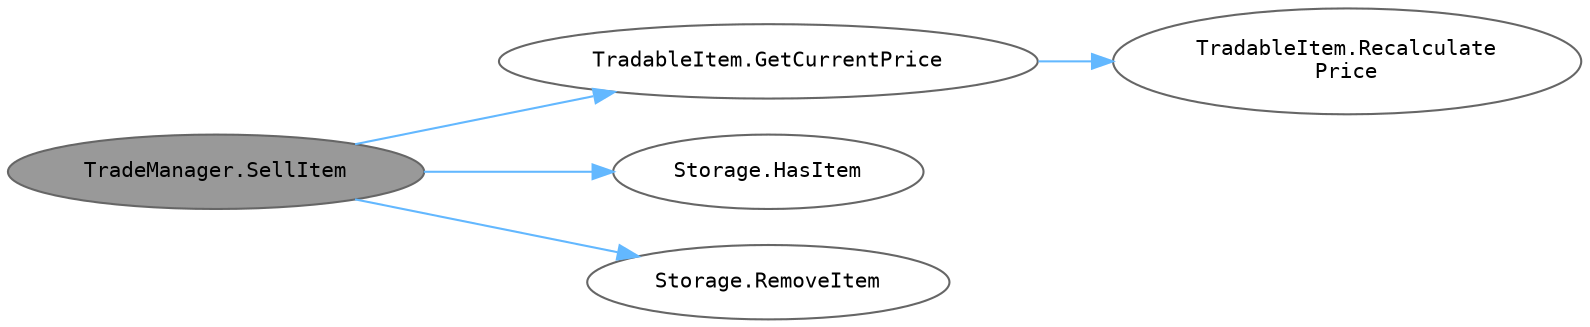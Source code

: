 digraph "TradeManager.SellItem"
{
 // INTERACTIVE_SVG=YES
 // LATEX_PDF_SIZE
  bgcolor="transparent";
  edge [fontname=Helvetica,fontsize=10,labelfontname=Helvetica,labelfontsize=10];
  node [fontname=Helvetica,fontsize=10,fontname=Consolas fontsize=10 style=filled height=0.2 width=0.4 margin=0.1];
  rankdir="LR";
  Node1 [id="Node000001",label="TradeManager.SellItem",height=0.2,width=0.4,color="gray40", fillcolor="grey60", style="filled", fontcolor="black",tooltip="지정된 아이템을 판매하는 메서드입니다. 창고에 충분한 아이템이 있는 경우 판매하고, 판매 금액만큼 플레이어의 COMA를 증가시킵니다."];
  Node1 -> Node2 [id="edge1_Node000001_Node000002",color="steelblue1",style="solid",tooltip=" "];
  Node2 [id="Node000002",label="TradableItem.GetCurrentPrice",height=0.2,width=0.4,color="grey40", fillcolor="white", style="filled",URL="$class_tradable_item.html#ab67b178b6fde23d719e4a20964e58499",tooltip="현재 가격을 반환합니다. 아직 초기화되지 않았다면 RecalculatePrice()를 호출하여 basePrice ± fluctuation 범위에서 랜덤으로 결정한 후,..."];
  Node2 -> Node3 [id="edge2_Node000002_Node000003",color="steelblue1",style="solid",tooltip=" "];
  Node3 [id="Node000003",label="TradableItem.Recalculate\lPrice",height=0.2,width=0.4,color="grey40", fillcolor="white", style="filled",URL="$class_tradable_item.html#a489fb9d4a846f4e4f0fc245c1eb39a29",tooltip="외부에서 가격을 갱신할 필요가 있을 때 호출합니다. basePrice ± fluctuation 범위 내에서 새로 랜덤으로 가격을 계산합니다. 음수가 되지 않도록 보정합니다."];
  Node1 -> Node4 [id="edge3_Node000001_Node000004",color="steelblue1",style="solid",tooltip=" "];
  Node4 [id="Node000004",label="Storage.HasItem",height=0.2,width=0.4,color="grey40", fillcolor="white", style="filled",URL="$class_storage.html#a9584057c3384863205337f5f38817435",tooltip="창고에 해당 아이템이 일정 수량 이상 있는지 확인합니다."];
  Node1 -> Node5 [id="edge4_Node000001_Node000005",color="steelblue1",style="solid",tooltip=" "];
  Node5 [id="Node000005",label="Storage.RemoveItem",height=0.2,width=0.4,color="grey40", fillcolor="white", style="filled",URL="$class_storage.html#a1d8b71a4c34ce1510237c49728842fb2",tooltip="창고에서 지정한 아이템의 수량을 제거합니다."];
}
